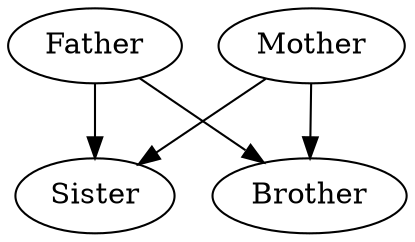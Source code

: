 digraph {
Father; Mother; Sister; Brother;
Father -> Brother;
Father -> Sister;
Mother -> Brother;
Mother -> Sister;
}